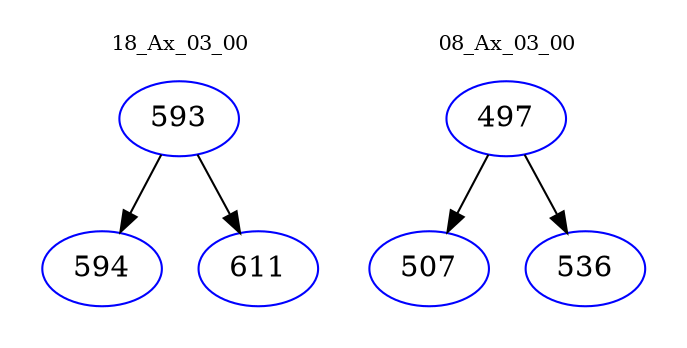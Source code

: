 digraph{
subgraph cluster_0 {
color = white
label = "18_Ax_03_00";
fontsize=10;
T0_593 [label="593", color="blue"]
T0_593 -> T0_594 [color="black"]
T0_594 [label="594", color="blue"]
T0_593 -> T0_611 [color="black"]
T0_611 [label="611", color="blue"]
}
subgraph cluster_1 {
color = white
label = "08_Ax_03_00";
fontsize=10;
T1_497 [label="497", color="blue"]
T1_497 -> T1_507 [color="black"]
T1_507 [label="507", color="blue"]
T1_497 -> T1_536 [color="black"]
T1_536 [label="536", color="blue"]
}
}
